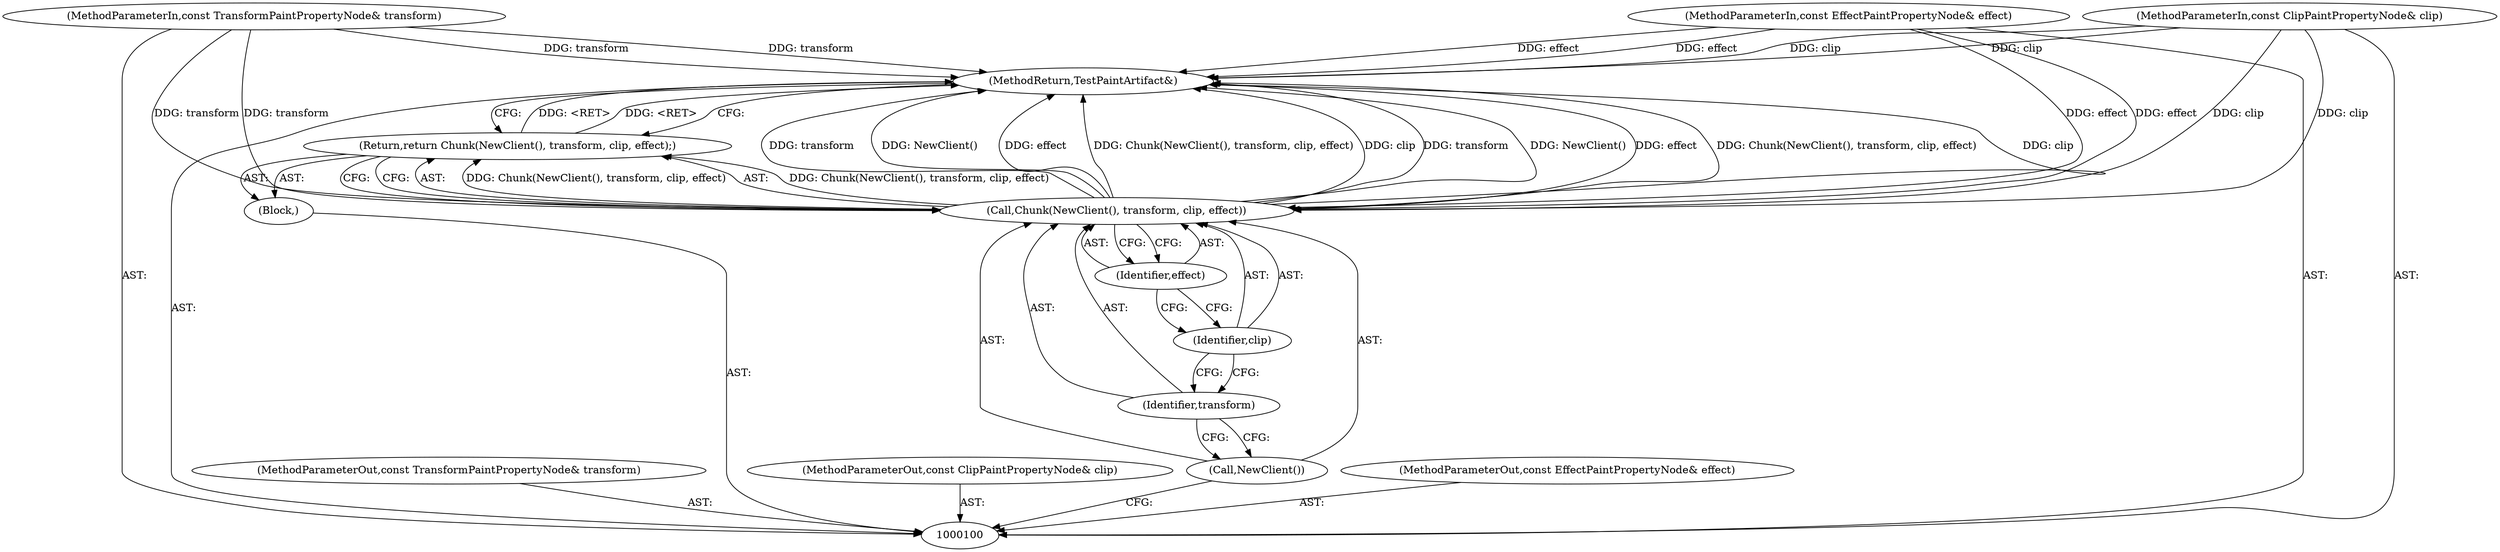 digraph "0_Chrome_f911e11e7f6b5c0d6f5ee694a9871de6619889f7_55" {
"1000111" [label="(MethodReturn,TestPaintArtifact&)"];
"1000101" [label="(MethodParameterIn,const TransformPaintPropertyNode& transform)"];
"1000128" [label="(MethodParameterOut,const TransformPaintPropertyNode& transform)"];
"1000102" [label="(MethodParameterIn,const ClipPaintPropertyNode& clip)"];
"1000129" [label="(MethodParameterOut,const ClipPaintPropertyNode& clip)"];
"1000103" [label="(MethodParameterIn,const EffectPaintPropertyNode& effect)"];
"1000130" [label="(MethodParameterOut,const EffectPaintPropertyNode& effect)"];
"1000104" [label="(Block,)"];
"1000106" [label="(Call,Chunk(NewClient(), transform, clip, effect))"];
"1000107" [label="(Call,NewClient())"];
"1000108" [label="(Identifier,transform)"];
"1000105" [label="(Return,return Chunk(NewClient(), transform, clip, effect);)"];
"1000109" [label="(Identifier,clip)"];
"1000110" [label="(Identifier,effect)"];
"1000111" -> "1000100"  [label="AST: "];
"1000111" -> "1000105"  [label="CFG: "];
"1000106" -> "1000111"  [label="DDG: transform"];
"1000106" -> "1000111"  [label="DDG: NewClient()"];
"1000106" -> "1000111"  [label="DDG: effect"];
"1000106" -> "1000111"  [label="DDG: Chunk(NewClient(), transform, clip, effect)"];
"1000106" -> "1000111"  [label="DDG: clip"];
"1000103" -> "1000111"  [label="DDG: effect"];
"1000102" -> "1000111"  [label="DDG: clip"];
"1000101" -> "1000111"  [label="DDG: transform"];
"1000105" -> "1000111"  [label="DDG: <RET>"];
"1000101" -> "1000100"  [label="AST: "];
"1000101" -> "1000111"  [label="DDG: transform"];
"1000101" -> "1000106"  [label="DDG: transform"];
"1000128" -> "1000100"  [label="AST: "];
"1000102" -> "1000100"  [label="AST: "];
"1000102" -> "1000111"  [label="DDG: clip"];
"1000102" -> "1000106"  [label="DDG: clip"];
"1000129" -> "1000100"  [label="AST: "];
"1000103" -> "1000100"  [label="AST: "];
"1000103" -> "1000111"  [label="DDG: effect"];
"1000103" -> "1000106"  [label="DDG: effect"];
"1000130" -> "1000100"  [label="AST: "];
"1000104" -> "1000100"  [label="AST: "];
"1000105" -> "1000104"  [label="AST: "];
"1000106" -> "1000105"  [label="AST: "];
"1000106" -> "1000110"  [label="CFG: "];
"1000107" -> "1000106"  [label="AST: "];
"1000108" -> "1000106"  [label="AST: "];
"1000109" -> "1000106"  [label="AST: "];
"1000110" -> "1000106"  [label="AST: "];
"1000105" -> "1000106"  [label="CFG: "];
"1000106" -> "1000111"  [label="DDG: transform"];
"1000106" -> "1000111"  [label="DDG: NewClient()"];
"1000106" -> "1000111"  [label="DDG: effect"];
"1000106" -> "1000111"  [label="DDG: Chunk(NewClient(), transform, clip, effect)"];
"1000106" -> "1000111"  [label="DDG: clip"];
"1000106" -> "1000105"  [label="DDG: Chunk(NewClient(), transform, clip, effect)"];
"1000101" -> "1000106"  [label="DDG: transform"];
"1000102" -> "1000106"  [label="DDG: clip"];
"1000103" -> "1000106"  [label="DDG: effect"];
"1000107" -> "1000106"  [label="AST: "];
"1000107" -> "1000100"  [label="CFG: "];
"1000108" -> "1000107"  [label="CFG: "];
"1000108" -> "1000106"  [label="AST: "];
"1000108" -> "1000107"  [label="CFG: "];
"1000109" -> "1000108"  [label="CFG: "];
"1000105" -> "1000104"  [label="AST: "];
"1000105" -> "1000106"  [label="CFG: "];
"1000106" -> "1000105"  [label="AST: "];
"1000111" -> "1000105"  [label="CFG: "];
"1000105" -> "1000111"  [label="DDG: <RET>"];
"1000106" -> "1000105"  [label="DDG: Chunk(NewClient(), transform, clip, effect)"];
"1000109" -> "1000106"  [label="AST: "];
"1000109" -> "1000108"  [label="CFG: "];
"1000110" -> "1000109"  [label="CFG: "];
"1000110" -> "1000106"  [label="AST: "];
"1000110" -> "1000109"  [label="CFG: "];
"1000106" -> "1000110"  [label="CFG: "];
}
